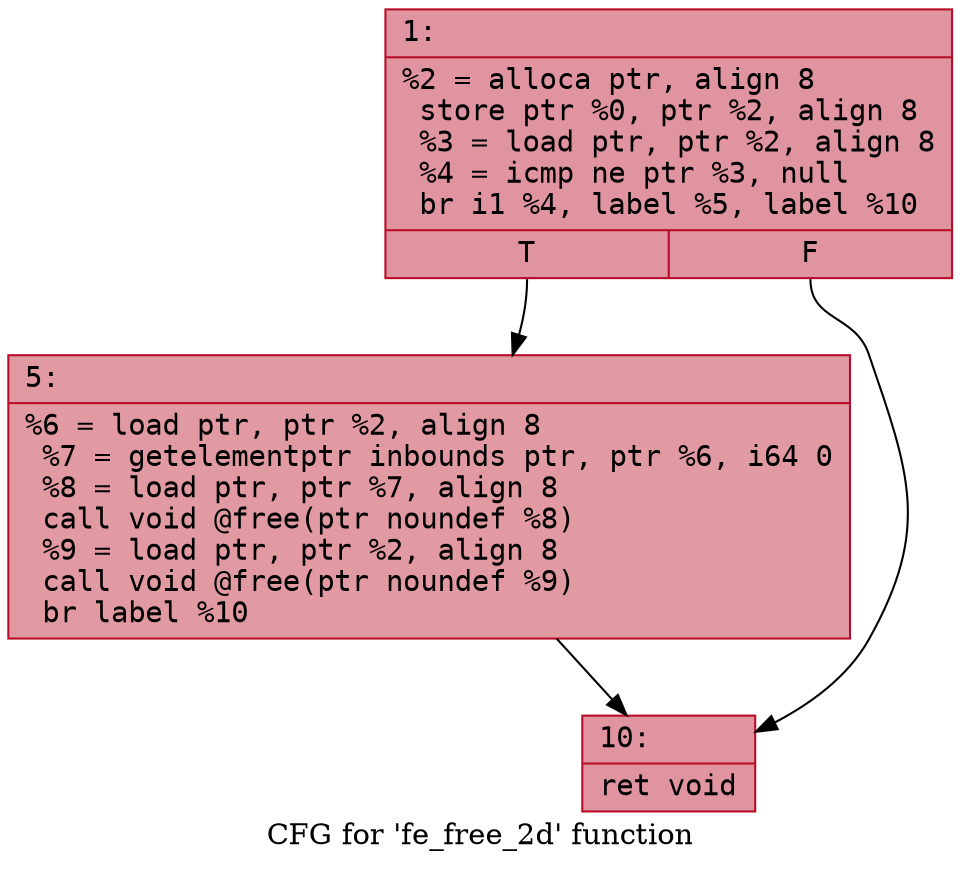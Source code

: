 digraph "CFG for 'fe_free_2d' function" {
	label="CFG for 'fe_free_2d' function";

	Node0x600003339a90 [shape=record,color="#b70d28ff", style=filled, fillcolor="#b70d2870" fontname="Courier",label="{1:\l|  %2 = alloca ptr, align 8\l  store ptr %0, ptr %2, align 8\l  %3 = load ptr, ptr %2, align 8\l  %4 = icmp ne ptr %3, null\l  br i1 %4, label %5, label %10\l|{<s0>T|<s1>F}}"];
	Node0x600003339a90:s0 -> Node0x600003339ae0[tooltip="1 -> 5\nProbability 62.50%" ];
	Node0x600003339a90:s1 -> Node0x600003339b30[tooltip="1 -> 10\nProbability 37.50%" ];
	Node0x600003339ae0 [shape=record,color="#b70d28ff", style=filled, fillcolor="#bb1b2c70" fontname="Courier",label="{5:\l|  %6 = load ptr, ptr %2, align 8\l  %7 = getelementptr inbounds ptr, ptr %6, i64 0\l  %8 = load ptr, ptr %7, align 8\l  call void @free(ptr noundef %8)\l  %9 = load ptr, ptr %2, align 8\l  call void @free(ptr noundef %9)\l  br label %10\l}"];
	Node0x600003339ae0 -> Node0x600003339b30[tooltip="5 -> 10\nProbability 100.00%" ];
	Node0x600003339b30 [shape=record,color="#b70d28ff", style=filled, fillcolor="#b70d2870" fontname="Courier",label="{10:\l|  ret void\l}"];
}
